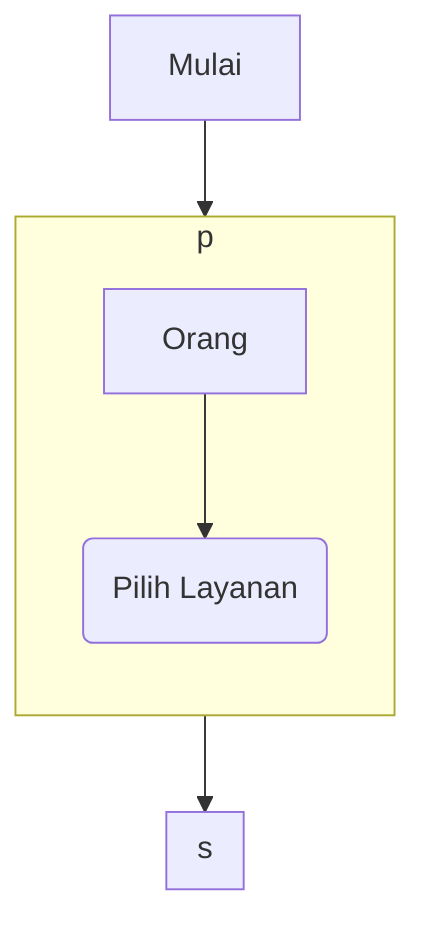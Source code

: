 flowchart TB
  Mulai --> p("`Pengunjung`")
  p --> s("`Sistem Antrean`")
  subgraph p
    direction TB
    Orang --> p1("`Pilih Layanan`")
  end  
  subgraph s
    direction TB
  end